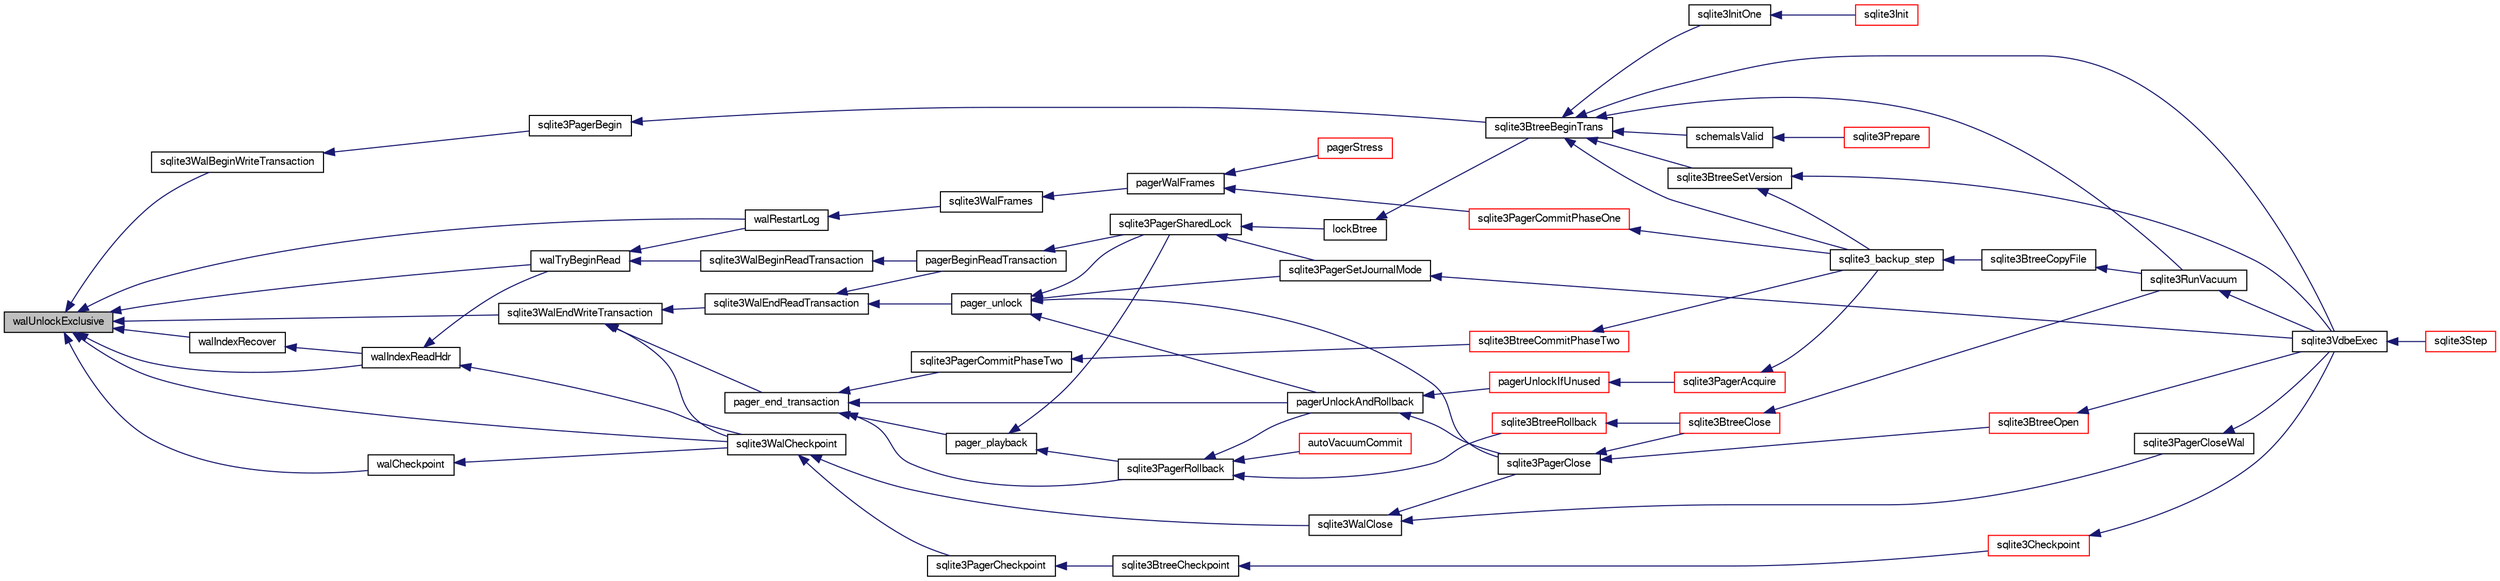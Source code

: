 digraph "walUnlockExclusive"
{
  edge [fontname="FreeSans",fontsize="10",labelfontname="FreeSans",labelfontsize="10"];
  node [fontname="FreeSans",fontsize="10",shape=record];
  rankdir="LR";
  Node905281 [label="walUnlockExclusive",height=0.2,width=0.4,color="black", fillcolor="grey75", style="filled", fontcolor="black"];
  Node905281 -> Node905282 [dir="back",color="midnightblue",fontsize="10",style="solid",fontname="FreeSans"];
  Node905282 [label="walIndexRecover",height=0.2,width=0.4,color="black", fillcolor="white", style="filled",URL="$sqlite3_8c.html#ab4ee99f3710323acbeb6c495dd18d205"];
  Node905282 -> Node905283 [dir="back",color="midnightblue",fontsize="10",style="solid",fontname="FreeSans"];
  Node905283 [label="walIndexReadHdr",height=0.2,width=0.4,color="black", fillcolor="white", style="filled",URL="$sqlite3_8c.html#a66529e9c71a2bef92c4eb34bdd3a72a2"];
  Node905283 -> Node905284 [dir="back",color="midnightblue",fontsize="10",style="solid",fontname="FreeSans"];
  Node905284 [label="walTryBeginRead",height=0.2,width=0.4,color="black", fillcolor="white", style="filled",URL="$sqlite3_8c.html#a7145b08b2ade973da4b1f5882e2fa21f"];
  Node905284 -> Node905285 [dir="back",color="midnightblue",fontsize="10",style="solid",fontname="FreeSans"];
  Node905285 [label="sqlite3WalBeginReadTransaction",height=0.2,width=0.4,color="black", fillcolor="white", style="filled",URL="$sqlite3_8c.html#a4a23329d9a3206642b307e6d22635f95"];
  Node905285 -> Node905286 [dir="back",color="midnightblue",fontsize="10",style="solid",fontname="FreeSans"];
  Node905286 [label="pagerBeginReadTransaction",height=0.2,width=0.4,color="black", fillcolor="white", style="filled",URL="$sqlite3_8c.html#a4a484b6c404f96050418d965e3cc17a1"];
  Node905286 -> Node905287 [dir="back",color="midnightblue",fontsize="10",style="solid",fontname="FreeSans"];
  Node905287 [label="sqlite3PagerSharedLock",height=0.2,width=0.4,color="black", fillcolor="white", style="filled",URL="$sqlite3_8c.html#a58c197b629fb6eaacf96c7add57c70df"];
  Node905287 -> Node905288 [dir="back",color="midnightblue",fontsize="10",style="solid",fontname="FreeSans"];
  Node905288 [label="sqlite3PagerSetJournalMode",height=0.2,width=0.4,color="black", fillcolor="white", style="filled",URL="$sqlite3_8c.html#afb929a0a4553cda84de16180ddbd09f7"];
  Node905288 -> Node905289 [dir="back",color="midnightblue",fontsize="10",style="solid",fontname="FreeSans"];
  Node905289 [label="sqlite3VdbeExec",height=0.2,width=0.4,color="black", fillcolor="white", style="filled",URL="$sqlite3_8c.html#a8ce40a614bdc56719c4d642b1e4dfb21"];
  Node905289 -> Node905290 [dir="back",color="midnightblue",fontsize="10",style="solid",fontname="FreeSans"];
  Node905290 [label="sqlite3Step",height=0.2,width=0.4,color="red", fillcolor="white", style="filled",URL="$sqlite3_8c.html#a3f2872e873e2758a4beedad1d5113554"];
  Node905287 -> Node905550 [dir="back",color="midnightblue",fontsize="10",style="solid",fontname="FreeSans"];
  Node905550 [label="lockBtree",height=0.2,width=0.4,color="black", fillcolor="white", style="filled",URL="$sqlite3_8c.html#a5b808194d3178be15705a420265cee9d"];
  Node905550 -> Node905551 [dir="back",color="midnightblue",fontsize="10",style="solid",fontname="FreeSans"];
  Node905551 [label="sqlite3BtreeBeginTrans",height=0.2,width=0.4,color="black", fillcolor="white", style="filled",URL="$sqlite3_8c.html#a52d6706df15c67c22aa7d0e290c16bf5"];
  Node905551 -> Node905552 [dir="back",color="midnightblue",fontsize="10",style="solid",fontname="FreeSans"];
  Node905552 [label="sqlite3BtreeSetVersion",height=0.2,width=0.4,color="black", fillcolor="white", style="filled",URL="$sqlite3_8c.html#a2db3061b5c557699a47415ca0342ba01"];
  Node905552 -> Node905502 [dir="back",color="midnightblue",fontsize="10",style="solid",fontname="FreeSans"];
  Node905502 [label="sqlite3_backup_step",height=0.2,width=0.4,color="black", fillcolor="white", style="filled",URL="$sqlite3_8h.html#a1699b75e98d082eebc465a9e64c35269"];
  Node905502 -> Node905503 [dir="back",color="midnightblue",fontsize="10",style="solid",fontname="FreeSans"];
  Node905503 [label="sqlite3BtreeCopyFile",height=0.2,width=0.4,color="black", fillcolor="white", style="filled",URL="$sqlite3_8c.html#a4d9e19a79f0d5c1dfcef0bd137ae83f9"];
  Node905503 -> Node905475 [dir="back",color="midnightblue",fontsize="10",style="solid",fontname="FreeSans"];
  Node905475 [label="sqlite3RunVacuum",height=0.2,width=0.4,color="black", fillcolor="white", style="filled",URL="$sqlite3_8c.html#a5e83ddc7b3e7e8e79ad5d1fc92de1d2f"];
  Node905475 -> Node905289 [dir="back",color="midnightblue",fontsize="10",style="solid",fontname="FreeSans"];
  Node905552 -> Node905289 [dir="back",color="midnightblue",fontsize="10",style="solid",fontname="FreeSans"];
  Node905551 -> Node905502 [dir="back",color="midnightblue",fontsize="10",style="solid",fontname="FreeSans"];
  Node905551 -> Node905289 [dir="back",color="midnightblue",fontsize="10",style="solid",fontname="FreeSans"];
  Node905551 -> Node905315 [dir="back",color="midnightblue",fontsize="10",style="solid",fontname="FreeSans"];
  Node905315 [label="sqlite3InitOne",height=0.2,width=0.4,color="black", fillcolor="white", style="filled",URL="$sqlite3_8c.html#ac4318b25df65269906b0379251fe9b85"];
  Node905315 -> Node905316 [dir="back",color="midnightblue",fontsize="10",style="solid",fontname="FreeSans"];
  Node905316 [label="sqlite3Init",height=0.2,width=0.4,color="red", fillcolor="white", style="filled",URL="$sqlite3_8c.html#aed74e3dc765631a833f522f425ff5a48"];
  Node905551 -> Node905500 [dir="back",color="midnightblue",fontsize="10",style="solid",fontname="FreeSans"];
  Node905500 [label="schemaIsValid",height=0.2,width=0.4,color="black", fillcolor="white", style="filled",URL="$sqlite3_8c.html#a7c466fe28e7ca6f46b8bf72c46d9738d"];
  Node905500 -> Node905468 [dir="back",color="midnightblue",fontsize="10",style="solid",fontname="FreeSans"];
  Node905468 [label="sqlite3Prepare",height=0.2,width=0.4,color="red", fillcolor="white", style="filled",URL="$sqlite3_8c.html#acb25890858d0bf4b12eb7aae569f0c7b"];
  Node905551 -> Node905475 [dir="back",color="midnightblue",fontsize="10",style="solid",fontname="FreeSans"];
  Node905284 -> Node905553 [dir="back",color="midnightblue",fontsize="10",style="solid",fontname="FreeSans"];
  Node905553 [label="walRestartLog",height=0.2,width=0.4,color="black", fillcolor="white", style="filled",URL="$sqlite3_8c.html#a12a2a8718a33ce32fc99f83239a4d491"];
  Node905553 -> Node905554 [dir="back",color="midnightblue",fontsize="10",style="solid",fontname="FreeSans"];
  Node905554 [label="sqlite3WalFrames",height=0.2,width=0.4,color="black", fillcolor="white", style="filled",URL="$sqlite3_8c.html#af9606aac275558d3b96c83b2bff2d717"];
  Node905554 -> Node905555 [dir="back",color="midnightblue",fontsize="10",style="solid",fontname="FreeSans"];
  Node905555 [label="pagerWalFrames",height=0.2,width=0.4,color="black", fillcolor="white", style="filled",URL="$sqlite3_8c.html#a1675dba6bfeb50d8aa8a0509103fd004"];
  Node905555 -> Node905556 [dir="back",color="midnightblue",fontsize="10",style="solid",fontname="FreeSans"];
  Node905556 [label="pagerStress",height=0.2,width=0.4,color="red", fillcolor="white", style="filled",URL="$sqlite3_8c.html#abb21a3a371038e9e3e69af0f21a1b386"];
  Node905555 -> Node905564 [dir="back",color="midnightblue",fontsize="10",style="solid",fontname="FreeSans"];
  Node905564 [label="sqlite3PagerCommitPhaseOne",height=0.2,width=0.4,color="red", fillcolor="white", style="filled",URL="$sqlite3_8c.html#a2baf986bff9120486e9acc5951494ea7"];
  Node905564 -> Node905502 [dir="back",color="midnightblue",fontsize="10",style="solid",fontname="FreeSans"];
  Node905283 -> Node905568 [dir="back",color="midnightblue",fontsize="10",style="solid",fontname="FreeSans"];
  Node905568 [label="sqlite3WalCheckpoint",height=0.2,width=0.4,color="black", fillcolor="white", style="filled",URL="$sqlite3_8c.html#a58bec6523fa854142169cdff1fbb8e5f"];
  Node905568 -> Node905569 [dir="back",color="midnightblue",fontsize="10",style="solid",fontname="FreeSans"];
  Node905569 [label="sqlite3PagerCheckpoint",height=0.2,width=0.4,color="black", fillcolor="white", style="filled",URL="$sqlite3_8c.html#a51b879bda409240901c1443161246045"];
  Node905569 -> Node905570 [dir="back",color="midnightblue",fontsize="10",style="solid",fontname="FreeSans"];
  Node905570 [label="sqlite3BtreeCheckpoint",height=0.2,width=0.4,color="black", fillcolor="white", style="filled",URL="$sqlite3_8c.html#a7aa6f5fb12dca5d734397768e90ae119"];
  Node905570 -> Node905571 [dir="back",color="midnightblue",fontsize="10",style="solid",fontname="FreeSans"];
  Node905571 [label="sqlite3Checkpoint",height=0.2,width=0.4,color="red", fillcolor="white", style="filled",URL="$sqlite3_8c.html#a0f0ad6a031e74ddb47bdc701d23bf3e1"];
  Node905571 -> Node905289 [dir="back",color="midnightblue",fontsize="10",style="solid",fontname="FreeSans"];
  Node905568 -> Node905576 [dir="back",color="midnightblue",fontsize="10",style="solid",fontname="FreeSans"];
  Node905576 [label="sqlite3WalClose",height=0.2,width=0.4,color="black", fillcolor="white", style="filled",URL="$sqlite3_8c.html#abfd7d36ec6ea41ecb2717dd4c6b0571e"];
  Node905576 -> Node905577 [dir="back",color="midnightblue",fontsize="10",style="solid",fontname="FreeSans"];
  Node905577 [label="sqlite3PagerClose",height=0.2,width=0.4,color="black", fillcolor="white", style="filled",URL="$sqlite3_8c.html#af94b1f96b60689fd09422cce2c85f53f"];
  Node905577 -> Node905558 [dir="back",color="midnightblue",fontsize="10",style="solid",fontname="FreeSans"];
  Node905558 [label="sqlite3BtreeOpen",height=0.2,width=0.4,color="red", fillcolor="white", style="filled",URL="$sqlite3_8c.html#a13dcb44dc34af6ce9d38de9c5aa975f9"];
  Node905558 -> Node905289 [dir="back",color="midnightblue",fontsize="10",style="solid",fontname="FreeSans"];
  Node905577 -> Node905578 [dir="back",color="midnightblue",fontsize="10",style="solid",fontname="FreeSans"];
  Node905578 [label="sqlite3BtreeClose",height=0.2,width=0.4,color="red", fillcolor="white", style="filled",URL="$sqlite3_8c.html#a729b65009b66a99200496b09c124df01"];
  Node905578 -> Node905475 [dir="back",color="midnightblue",fontsize="10",style="solid",fontname="FreeSans"];
  Node905576 -> Node905583 [dir="back",color="midnightblue",fontsize="10",style="solid",fontname="FreeSans"];
  Node905583 [label="sqlite3PagerCloseWal",height=0.2,width=0.4,color="black", fillcolor="white", style="filled",URL="$sqlite3_8c.html#ac62d7d3d29214a7cad25fdd88e7c7a74"];
  Node905583 -> Node905289 [dir="back",color="midnightblue",fontsize="10",style="solid",fontname="FreeSans"];
  Node905281 -> Node905584 [dir="back",color="midnightblue",fontsize="10",style="solid",fontname="FreeSans"];
  Node905584 [label="walCheckpoint",height=0.2,width=0.4,color="black", fillcolor="white", style="filled",URL="$sqlite3_8c.html#ab5245070ab67db40291c71c4991aa317"];
  Node905584 -> Node905568 [dir="back",color="midnightblue",fontsize="10",style="solid",fontname="FreeSans"];
  Node905281 -> Node905283 [dir="back",color="midnightblue",fontsize="10",style="solid",fontname="FreeSans"];
  Node905281 -> Node905284 [dir="back",color="midnightblue",fontsize="10",style="solid",fontname="FreeSans"];
  Node905281 -> Node905585 [dir="back",color="midnightblue",fontsize="10",style="solid",fontname="FreeSans"];
  Node905585 [label="sqlite3WalBeginWriteTransaction",height=0.2,width=0.4,color="black", fillcolor="white", style="filled",URL="$sqlite3_8c.html#a20c2ba1dcfe4c635dd2946f25af7a9f8"];
  Node905585 -> Node905586 [dir="back",color="midnightblue",fontsize="10",style="solid",fontname="FreeSans"];
  Node905586 [label="sqlite3PagerBegin",height=0.2,width=0.4,color="black", fillcolor="white", style="filled",URL="$sqlite3_8c.html#a693d0ab5cecd4a8001da6fa21f44d99e"];
  Node905586 -> Node905551 [dir="back",color="midnightblue",fontsize="10",style="solid",fontname="FreeSans"];
  Node905281 -> Node905587 [dir="back",color="midnightblue",fontsize="10",style="solid",fontname="FreeSans"];
  Node905587 [label="sqlite3WalEndWriteTransaction",height=0.2,width=0.4,color="black", fillcolor="white", style="filled",URL="$sqlite3_8c.html#a0ae58a14b40600fb21130cc4d595acc9"];
  Node905587 -> Node905588 [dir="back",color="midnightblue",fontsize="10",style="solid",fontname="FreeSans"];
  Node905588 [label="pager_end_transaction",height=0.2,width=0.4,color="black", fillcolor="white", style="filled",URL="$sqlite3_8c.html#a0814e2cfab386b1e3ba74528870339fe"];
  Node905588 -> Node905589 [dir="back",color="midnightblue",fontsize="10",style="solid",fontname="FreeSans"];
  Node905589 [label="pagerUnlockAndRollback",height=0.2,width=0.4,color="black", fillcolor="white", style="filled",URL="$sqlite3_8c.html#a02d96b7bf62c3b13ba905d168914518c"];
  Node905589 -> Node905577 [dir="back",color="midnightblue",fontsize="10",style="solid",fontname="FreeSans"];
  Node905589 -> Node905590 [dir="back",color="midnightblue",fontsize="10",style="solid",fontname="FreeSans"];
  Node905590 [label="pagerUnlockIfUnused",height=0.2,width=0.4,color="red", fillcolor="white", style="filled",URL="$sqlite3_8c.html#abf547f4276efb6f10262f7fde1e4d065"];
  Node905590 -> Node905591 [dir="back",color="midnightblue",fontsize="10",style="solid",fontname="FreeSans"];
  Node905591 [label="sqlite3PagerAcquire",height=0.2,width=0.4,color="red", fillcolor="white", style="filled",URL="$sqlite3_8c.html#a22a53daafd2bd778cda390312651f994"];
  Node905591 -> Node905502 [dir="back",color="midnightblue",fontsize="10",style="solid",fontname="FreeSans"];
  Node905588 -> Node905593 [dir="back",color="midnightblue",fontsize="10",style="solid",fontname="FreeSans"];
  Node905593 [label="pager_playback",height=0.2,width=0.4,color="black", fillcolor="white", style="filled",URL="$sqlite3_8c.html#a9d9a750a9fc76eb4b668c8a16b164a65"];
  Node905593 -> Node905287 [dir="back",color="midnightblue",fontsize="10",style="solid",fontname="FreeSans"];
  Node905593 -> Node905594 [dir="back",color="midnightblue",fontsize="10",style="solid",fontname="FreeSans"];
  Node905594 [label="sqlite3PagerRollback",height=0.2,width=0.4,color="black", fillcolor="white", style="filled",URL="$sqlite3_8c.html#afdd2ecbb97b7a716892ff6bd10c7dfd0"];
  Node905594 -> Node905589 [dir="back",color="midnightblue",fontsize="10",style="solid",fontname="FreeSans"];
  Node905594 -> Node905595 [dir="back",color="midnightblue",fontsize="10",style="solid",fontname="FreeSans"];
  Node905595 [label="autoVacuumCommit",height=0.2,width=0.4,color="red", fillcolor="white", style="filled",URL="$sqlite3_8c.html#a809d22c6311135ae3048adf41febaef0"];
  Node905594 -> Node905596 [dir="back",color="midnightblue",fontsize="10",style="solid",fontname="FreeSans"];
  Node905596 [label="sqlite3BtreeRollback",height=0.2,width=0.4,color="red", fillcolor="white", style="filled",URL="$sqlite3_8c.html#a317473acdafdd688385c8954f09de186"];
  Node905596 -> Node905578 [dir="back",color="midnightblue",fontsize="10",style="solid",fontname="FreeSans"];
  Node905588 -> Node905688 [dir="back",color="midnightblue",fontsize="10",style="solid",fontname="FreeSans"];
  Node905688 [label="sqlite3PagerCommitPhaseTwo",height=0.2,width=0.4,color="black", fillcolor="white", style="filled",URL="$sqlite3_8c.html#a18af1df44bbc3ae598f0559f6fc5861e"];
  Node905688 -> Node905682 [dir="back",color="midnightblue",fontsize="10",style="solid",fontname="FreeSans"];
  Node905682 [label="sqlite3BtreeCommitPhaseTwo",height=0.2,width=0.4,color="red", fillcolor="white", style="filled",URL="$sqlite3_8c.html#a84764f43cb4ca50bcac1fc674e8d6dd9"];
  Node905682 -> Node905502 [dir="back",color="midnightblue",fontsize="10",style="solid",fontname="FreeSans"];
  Node905588 -> Node905594 [dir="back",color="midnightblue",fontsize="10",style="solid",fontname="FreeSans"];
  Node905587 -> Node905689 [dir="back",color="midnightblue",fontsize="10",style="solid",fontname="FreeSans"];
  Node905689 [label="sqlite3WalEndReadTransaction",height=0.2,width=0.4,color="black", fillcolor="white", style="filled",URL="$sqlite3_8c.html#a2d0ec4393370b11b4db7d9836d38eb40"];
  Node905689 -> Node905690 [dir="back",color="midnightblue",fontsize="10",style="solid",fontname="FreeSans"];
  Node905690 [label="pager_unlock",height=0.2,width=0.4,color="black", fillcolor="white", style="filled",URL="$sqlite3_8c.html#a5b54bd09bd76fa68eb6310fbf9bbaf20"];
  Node905690 -> Node905589 [dir="back",color="midnightblue",fontsize="10",style="solid",fontname="FreeSans"];
  Node905690 -> Node905577 [dir="back",color="midnightblue",fontsize="10",style="solid",fontname="FreeSans"];
  Node905690 -> Node905287 [dir="back",color="midnightblue",fontsize="10",style="solid",fontname="FreeSans"];
  Node905690 -> Node905288 [dir="back",color="midnightblue",fontsize="10",style="solid",fontname="FreeSans"];
  Node905689 -> Node905286 [dir="back",color="midnightblue",fontsize="10",style="solid",fontname="FreeSans"];
  Node905587 -> Node905568 [dir="back",color="midnightblue",fontsize="10",style="solid",fontname="FreeSans"];
  Node905281 -> Node905553 [dir="back",color="midnightblue",fontsize="10",style="solid",fontname="FreeSans"];
  Node905281 -> Node905568 [dir="back",color="midnightblue",fontsize="10",style="solid",fontname="FreeSans"];
}
